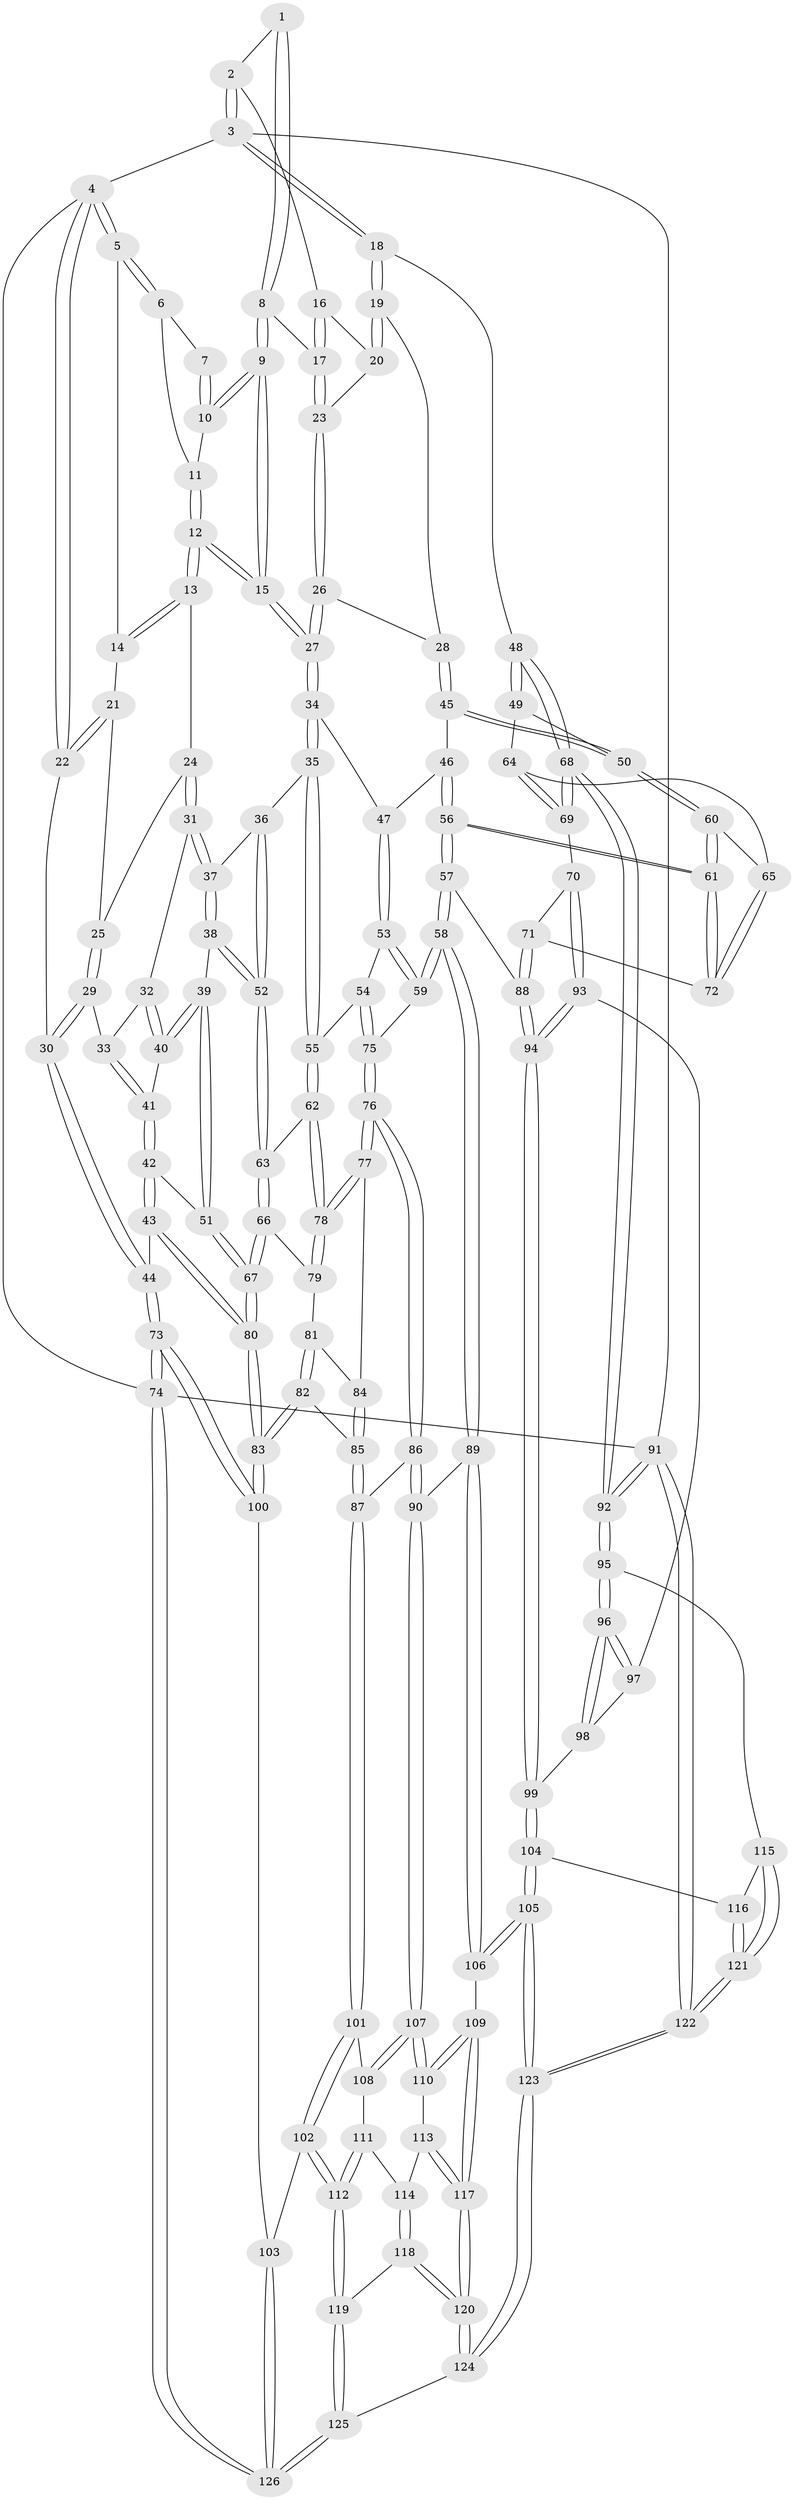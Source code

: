 // Generated by graph-tools (version 1.1) at 2025/27/03/09/25 03:27:06]
// undirected, 126 vertices, 312 edges
graph export_dot {
graph [start="1"]
  node [color=gray90,style=filled];
  1 [pos="+0.5466911105407773+0"];
  2 [pos="+0.870966430715336+0"];
  3 [pos="+1+0"];
  4 [pos="+0+0"];
  5 [pos="+0.14880103185821475+0"];
  6 [pos="+0.24078710867882558+0"];
  7 [pos="+0.4542666578082037+0"];
  8 [pos="+0.5777041678492345+0.0840714921917858"];
  9 [pos="+0.44734674665580104+0.12294993380819232"];
  10 [pos="+0.43310622137340543+0"];
  11 [pos="+0.37146713962494554+0.027596649755053975"];
  12 [pos="+0.3126003951447339+0.16574539951004358"];
  13 [pos="+0.2935761496823518+0.15919721575330112"];
  14 [pos="+0.15989127598011418+0"];
  15 [pos="+0.3683694018045682+0.19302256984369817"];
  16 [pos="+0.8452866347815972+0"];
  17 [pos="+0.6226636483233514+0.11331113873091445"];
  18 [pos="+1+0.22021111773129518"];
  19 [pos="+0.8606861339266036+0.2006067666035087"];
  20 [pos="+0.7979097443564065+0.026595847039972368"];
  21 [pos="+0.07530569353609169+0.11409926488325038"];
  22 [pos="+0+0.16121204878306883"];
  23 [pos="+0.6391070787377613+0.1313828003001783"];
  24 [pos="+0.2563773746997799+0.17633573819482168"];
  25 [pos="+0.14083215033888113+0.19351626292363644"];
  26 [pos="+0.6693383015087571+0.2147975338273409"];
  27 [pos="+0.40986373171481433+0.2869942377664437"];
  28 [pos="+0.7233581670739531+0.26620065996307535"];
  29 [pos="+0.09787481040796109+0.2509517813171662"];
  30 [pos="+0+0.1704041261933491"];
  31 [pos="+0.21281684451659053+0.3133174946710478"];
  32 [pos="+0.19594473213826785+0.32126872863506345"];
  33 [pos="+0.09847690534713838+0.29627930575621675"];
  34 [pos="+0.4102782101763697+0.3070397438882854"];
  35 [pos="+0.39620969969281766+0.33107020114382674"];
  36 [pos="+0.3153104274187111+0.36731830564887386"];
  37 [pos="+0.2716310524042799+0.3760201821205997"];
  38 [pos="+0.21130381893839065+0.42322692676993223"];
  39 [pos="+0.19669752691808923+0.4280363658844882"];
  40 [pos="+0.1778415271571989+0.384307162514072"];
  41 [pos="+0.0907024022647421+0.3200435280034899"];
  42 [pos="+0+0.4365064730880384"];
  43 [pos="+0+0.4774759908752292"];
  44 [pos="+0+0.4766468801389875"];
  45 [pos="+0.7191422750886962+0.30407494883637"];
  46 [pos="+0.5893458229802127+0.38521953757337013"];
  47 [pos="+0.5313293986664607+0.38085579364466277"];
  48 [pos="+1+0.40545732751866254"];
  49 [pos="+0.881659168558396+0.402558889756487"];
  50 [pos="+0.7439908237137687+0.3580927273634243"];
  51 [pos="+0.15605978176141674+0.47949122157986906"];
  52 [pos="+0.2889139262191284+0.47711777329026134"];
  53 [pos="+0.5086164548162097+0.5141075420552494"];
  54 [pos="+0.41909350658357775+0.4826603880298305"];
  55 [pos="+0.39817987669876737+0.45076685135142647"];
  56 [pos="+0.6332788861641225+0.5882242072083438"];
  57 [pos="+0.631428105403352+0.5904275983577567"];
  58 [pos="+0.6079145082521704+0.602310380841464"];
  59 [pos="+0.554989089419535+0.5708558933038616"];
  60 [pos="+0.7415663480067521+0.44207626746616"];
  61 [pos="+0.6804352798549681+0.5596897265996106"];
  62 [pos="+0.30963003336088013+0.5053598235830717"];
  63 [pos="+0.3019049811449559+0.5040515345659828"];
  64 [pos="+0.8308393456412003+0.4833291211125441"];
  65 [pos="+0.8237378436199916+0.48455805949937525"];
  66 [pos="+0.22901892723677383+0.5445933353558066"];
  67 [pos="+0.17934329900992008+0.5345663594385536"];
  68 [pos="+1+0.5185007520404514"];
  69 [pos="+1+0.546861729886229"];
  70 [pos="+0.8660400419358553+0.6102687710125513"];
  71 [pos="+0.823624866095398+0.5890678107063811"];
  72 [pos="+0.8151406603680301+0.5840680856647553"];
  73 [pos="+0+1"];
  74 [pos="+0+1"];
  75 [pos="+0.38686569721381203+0.597689767097043"];
  76 [pos="+0.379309456949104+0.6050629448416911"];
  77 [pos="+0.3570574346546138+0.5919617037570313"];
  78 [pos="+0.34613488379972085+0.5772368247722565"];
  79 [pos="+0.23961846725993888+0.5586470160842417"];
  80 [pos="+0.11992200849702313+0.659152677034379"];
  81 [pos="+0.24877293757722857+0.5759592907067069"];
  82 [pos="+0.23313640117003792+0.6756012065530451"];
  83 [pos="+0.12692378385127853+0.6850891070731369"];
  84 [pos="+0.28506510916286754+0.604456014524399"];
  85 [pos="+0.2675237931969686+0.6824833042018629"];
  86 [pos="+0.37978153583401447+0.6312851433189938"];
  87 [pos="+0.3147334082004072+0.7102924440709647"];
  88 [pos="+0.7390140646860001+0.6914213921025179"];
  89 [pos="+0.5882413765999692+0.6466988821376064"];
  90 [pos="+0.5046127192895341+0.7214034208898126"];
  91 [pos="+1+1"];
  92 [pos="+1+0.8559849162321285"];
  93 [pos="+0.8504469590773517+0.6674362747963131"];
  94 [pos="+0.7738470615340282+0.7301232983993426"];
  95 [pos="+1+0.8359674227779118"];
  96 [pos="+1+0.8157464312530086"];
  97 [pos="+0.8647362542824106+0.6849222632697809"];
  98 [pos="+0.8617035881820974+0.7864443675104021"];
  99 [pos="+0.7703917207763845+0.7834971806283699"];
  100 [pos="+0.08329016394771241+0.8354379600960662"];
  101 [pos="+0.31803411655894737+0.7273348440431358"];
  102 [pos="+0.2557744753621053+0.8594774183026545"];
  103 [pos="+0.2367861829121148+0.8574171558089227"];
  104 [pos="+0.7334871395554503+0.8401092975459796"];
  105 [pos="+0.7047125961086168+0.848309998264138"];
  106 [pos="+0.6908175957782795+0.8449498031120812"];
  107 [pos="+0.48681110431554026+0.7705419199430574"];
  108 [pos="+0.43267599640094373+0.7741827095076046"];
  109 [pos="+0.5829129184293487+0.8725159505824808"];
  110 [pos="+0.4888968315191299+0.7764498005488016"];
  111 [pos="+0.3713558851705203+0.834210950420833"];
  112 [pos="+0.27777433113852407+0.8783792579863415"];
  113 [pos="+0.45612378006554555+0.8469037150409076"];
  114 [pos="+0.42857678538536426+0.8753323382767413"];
  115 [pos="+0.8756263608762213+0.8930698584354152"];
  116 [pos="+0.7718219679933237+0.8696591968610757"];
  117 [pos="+0.5242042032496098+1"];
  118 [pos="+0.4131935441145897+0.9090649398718367"];
  119 [pos="+0.2821486041634269+0.8857635644464031"];
  120 [pos="+0.5064400891998215+1"];
  121 [pos="+0.8255634088195584+1"];
  122 [pos="+0.8282747839595457+1"];
  123 [pos="+0.6778186472331771+1"];
  124 [pos="+0.5035211677854844+1"];
  125 [pos="+0.34306110491776637+1"];
  126 [pos="+0.10773376339141069+1"];
  1 -- 2;
  1 -- 8;
  1 -- 8;
  2 -- 3;
  2 -- 3;
  2 -- 16;
  3 -- 4;
  3 -- 18;
  3 -- 18;
  3 -- 91;
  4 -- 5;
  4 -- 5;
  4 -- 22;
  4 -- 22;
  4 -- 74;
  5 -- 6;
  5 -- 6;
  5 -- 14;
  6 -- 7;
  6 -- 11;
  7 -- 10;
  7 -- 10;
  8 -- 9;
  8 -- 9;
  8 -- 17;
  9 -- 10;
  9 -- 10;
  9 -- 15;
  9 -- 15;
  10 -- 11;
  11 -- 12;
  11 -- 12;
  12 -- 13;
  12 -- 13;
  12 -- 15;
  12 -- 15;
  13 -- 14;
  13 -- 14;
  13 -- 24;
  14 -- 21;
  15 -- 27;
  15 -- 27;
  16 -- 17;
  16 -- 17;
  16 -- 20;
  17 -- 23;
  17 -- 23;
  18 -- 19;
  18 -- 19;
  18 -- 48;
  19 -- 20;
  19 -- 20;
  19 -- 28;
  20 -- 23;
  21 -- 22;
  21 -- 22;
  21 -- 25;
  22 -- 30;
  23 -- 26;
  23 -- 26;
  24 -- 25;
  24 -- 31;
  24 -- 31;
  25 -- 29;
  25 -- 29;
  26 -- 27;
  26 -- 27;
  26 -- 28;
  27 -- 34;
  27 -- 34;
  28 -- 45;
  28 -- 45;
  29 -- 30;
  29 -- 30;
  29 -- 33;
  30 -- 44;
  30 -- 44;
  31 -- 32;
  31 -- 37;
  31 -- 37;
  32 -- 33;
  32 -- 40;
  32 -- 40;
  33 -- 41;
  33 -- 41;
  34 -- 35;
  34 -- 35;
  34 -- 47;
  35 -- 36;
  35 -- 55;
  35 -- 55;
  36 -- 37;
  36 -- 52;
  36 -- 52;
  37 -- 38;
  37 -- 38;
  38 -- 39;
  38 -- 52;
  38 -- 52;
  39 -- 40;
  39 -- 40;
  39 -- 51;
  39 -- 51;
  40 -- 41;
  41 -- 42;
  41 -- 42;
  42 -- 43;
  42 -- 43;
  42 -- 51;
  43 -- 44;
  43 -- 80;
  43 -- 80;
  44 -- 73;
  44 -- 73;
  45 -- 46;
  45 -- 50;
  45 -- 50;
  46 -- 47;
  46 -- 56;
  46 -- 56;
  47 -- 53;
  47 -- 53;
  48 -- 49;
  48 -- 49;
  48 -- 68;
  48 -- 68;
  49 -- 50;
  49 -- 64;
  50 -- 60;
  50 -- 60;
  51 -- 67;
  51 -- 67;
  52 -- 63;
  52 -- 63;
  53 -- 54;
  53 -- 59;
  53 -- 59;
  54 -- 55;
  54 -- 75;
  54 -- 75;
  55 -- 62;
  55 -- 62;
  56 -- 57;
  56 -- 57;
  56 -- 61;
  56 -- 61;
  57 -- 58;
  57 -- 58;
  57 -- 88;
  58 -- 59;
  58 -- 59;
  58 -- 89;
  58 -- 89;
  59 -- 75;
  60 -- 61;
  60 -- 61;
  60 -- 65;
  61 -- 72;
  61 -- 72;
  62 -- 63;
  62 -- 78;
  62 -- 78;
  63 -- 66;
  63 -- 66;
  64 -- 65;
  64 -- 69;
  64 -- 69;
  65 -- 72;
  65 -- 72;
  66 -- 67;
  66 -- 67;
  66 -- 79;
  67 -- 80;
  67 -- 80;
  68 -- 69;
  68 -- 69;
  68 -- 92;
  68 -- 92;
  69 -- 70;
  70 -- 71;
  70 -- 93;
  70 -- 93;
  71 -- 72;
  71 -- 88;
  71 -- 88;
  73 -- 74;
  73 -- 74;
  73 -- 100;
  73 -- 100;
  74 -- 126;
  74 -- 126;
  74 -- 91;
  75 -- 76;
  75 -- 76;
  76 -- 77;
  76 -- 77;
  76 -- 86;
  76 -- 86;
  77 -- 78;
  77 -- 78;
  77 -- 84;
  78 -- 79;
  78 -- 79;
  79 -- 81;
  80 -- 83;
  80 -- 83;
  81 -- 82;
  81 -- 82;
  81 -- 84;
  82 -- 83;
  82 -- 83;
  82 -- 85;
  83 -- 100;
  83 -- 100;
  84 -- 85;
  84 -- 85;
  85 -- 87;
  85 -- 87;
  86 -- 87;
  86 -- 90;
  86 -- 90;
  87 -- 101;
  87 -- 101;
  88 -- 94;
  88 -- 94;
  89 -- 90;
  89 -- 106;
  89 -- 106;
  90 -- 107;
  90 -- 107;
  91 -- 92;
  91 -- 92;
  91 -- 122;
  91 -- 122;
  92 -- 95;
  92 -- 95;
  93 -- 94;
  93 -- 94;
  93 -- 97;
  94 -- 99;
  94 -- 99;
  95 -- 96;
  95 -- 96;
  95 -- 115;
  96 -- 97;
  96 -- 97;
  96 -- 98;
  96 -- 98;
  97 -- 98;
  98 -- 99;
  99 -- 104;
  99 -- 104;
  100 -- 103;
  101 -- 102;
  101 -- 102;
  101 -- 108;
  102 -- 103;
  102 -- 112;
  102 -- 112;
  103 -- 126;
  103 -- 126;
  104 -- 105;
  104 -- 105;
  104 -- 116;
  105 -- 106;
  105 -- 106;
  105 -- 123;
  105 -- 123;
  106 -- 109;
  107 -- 108;
  107 -- 108;
  107 -- 110;
  107 -- 110;
  108 -- 111;
  109 -- 110;
  109 -- 110;
  109 -- 117;
  109 -- 117;
  110 -- 113;
  111 -- 112;
  111 -- 112;
  111 -- 114;
  112 -- 119;
  112 -- 119;
  113 -- 114;
  113 -- 117;
  113 -- 117;
  114 -- 118;
  114 -- 118;
  115 -- 116;
  115 -- 121;
  115 -- 121;
  116 -- 121;
  116 -- 121;
  117 -- 120;
  117 -- 120;
  118 -- 119;
  118 -- 120;
  118 -- 120;
  119 -- 125;
  119 -- 125;
  120 -- 124;
  120 -- 124;
  121 -- 122;
  121 -- 122;
  122 -- 123;
  122 -- 123;
  123 -- 124;
  123 -- 124;
  124 -- 125;
  125 -- 126;
  125 -- 126;
}
